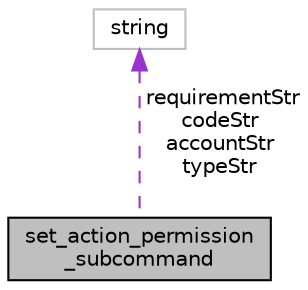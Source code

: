 digraph "set_action_permission_subcommand"
{
  edge [fontname="Helvetica",fontsize="10",labelfontname="Helvetica",labelfontsize="10"];
  node [fontname="Helvetica",fontsize="10",shape=record];
  Node1 [label="set_action_permission\l_subcommand",height=0.2,width=0.4,color="black", fillcolor="grey75", style="filled", fontcolor="black"];
  Node2 -> Node1 [dir="back",color="darkorchid3",fontsize="10",style="dashed",label=" requirementStr\ncodeStr\naccountStr\ntypeStr" ];
  Node2 [label="string",height=0.2,width=0.4,color="grey75", fillcolor="white", style="filled"];
}
